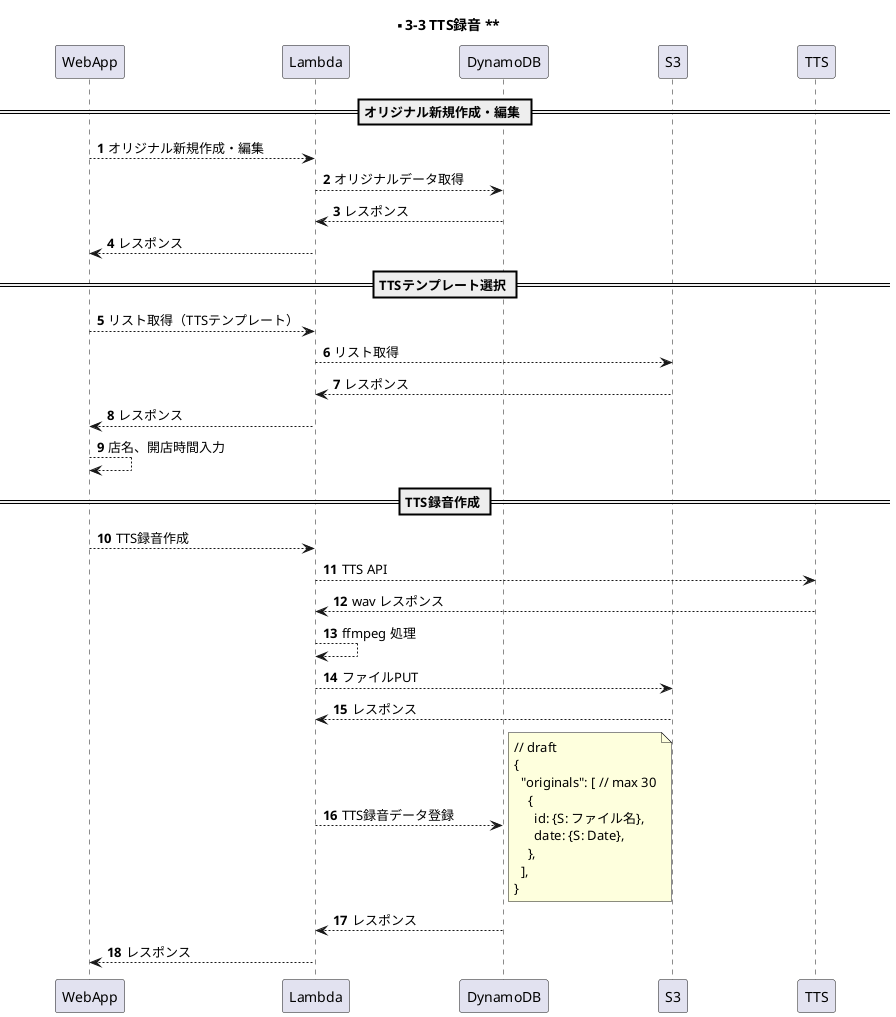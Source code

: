 @startuml s3-3

participant WebApp order 1
participant Lambda order 2
participant DynamoDB order 3
participant S3 order 4
participant TTS order 5
skinparam ParticipantPadding 50
autonumber

title ** 3-3 TTS録音 **

== オリジナル新規作成・編集 ==
WebApp --> Lambda: オリジナル新規作成・編集
Lambda --> DynamoDB: オリジナルデータ取得
Lambda <-- DynamoDB: レスポンス
WebApp <-- Lambda: レスポンス

== TTSテンプレート選択 ==
WebApp --> Lambda: リスト取得（TTSテンプレート）
Lambda --> S3: リスト取得
Lambda <-- S3: レスポンス
WebApp <-- Lambda: レスポンス
WebApp --> WebApp: 店名、開店時間入力

== TTS録音作成 ==
WebApp --> Lambda: TTS録音作成
Lambda --> TTS: TTS API
Lambda <-- TTS: wav レスポンス
Lambda --> Lambda: ffmpeg 処理
Lambda --> S3: ファイルPUT
Lambda <-- S3: レスポンス
Lambda --> DynamoDB: TTS録音データ登録
note right
// draft
{
  "originals": [ // max 30
    {
      id: {S: ファイル名},
      date: {S: Date},
    },
  ],
}
end note
Lambda <-- DynamoDB: レスポンス
WebApp <-- Lambda: レスポンス

@enduml